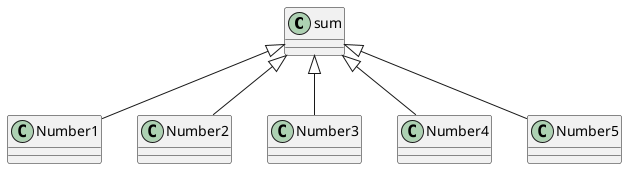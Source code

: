 @startuml
'https://plantuml.com/class-diagram

class sum
class Number1
class Number2
class Number3
class Number4
class Number5

sum <|-- Number1
sum <|-- Number2
sum <|-- Number3
sum <|-- Number4
sum <|-- Number5


@enduml